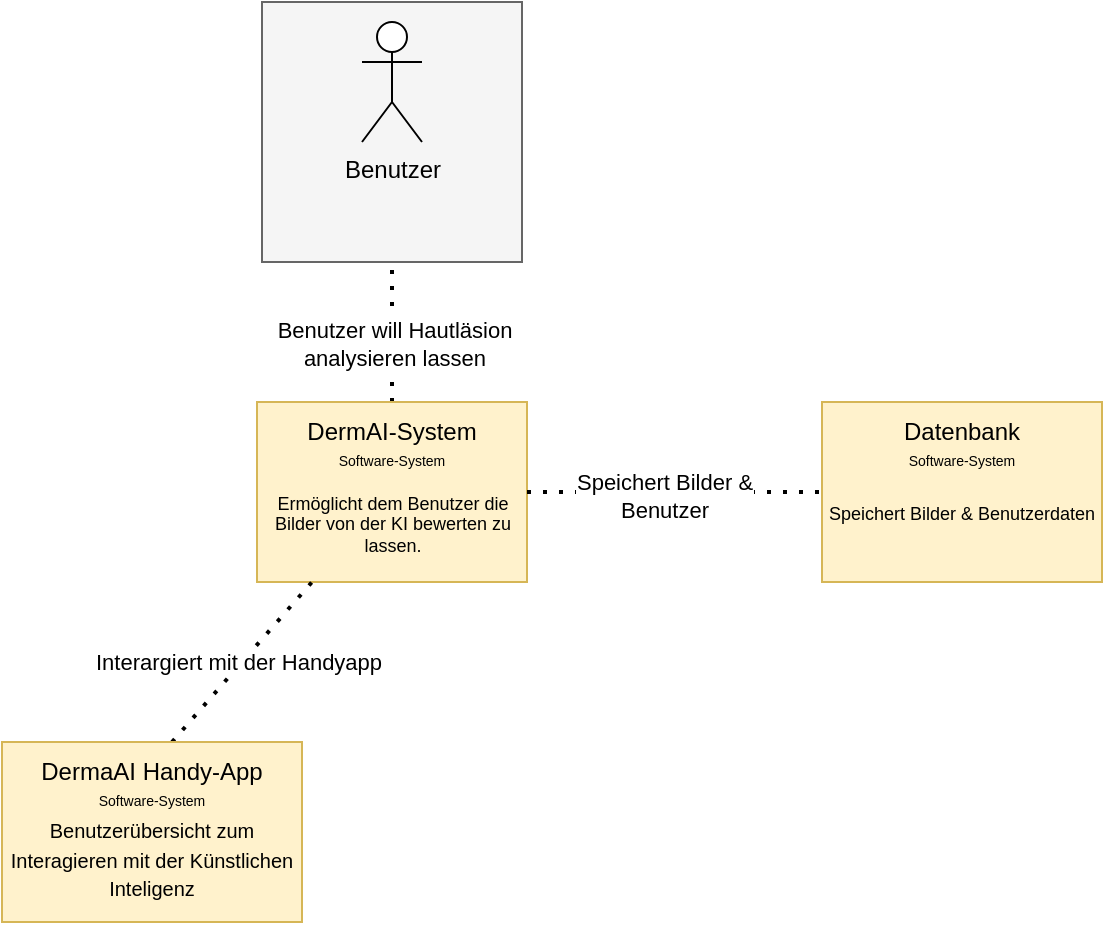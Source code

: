 <mxfile version="26.0.4">
  <diagram name="Page-1" id="r2_2YA5K_IkCOgmWWGXc">
    <mxGraphModel dx="1434" dy="844" grid="1" gridSize="10" guides="1" tooltips="1" connect="1" arrows="1" fold="1" page="1" pageScale="1" pageWidth="827" pageHeight="1169" math="0" shadow="0">
      <root>
        <mxCell id="0" />
        <mxCell id="1" parent="0" />
        <mxCell id="kZnphsI6zPI48kDzl5fM-2" value="" style="whiteSpace=wrap;html=1;aspect=fixed;fillColor=#f5f5f5;strokeColor=#666666;fontColor=#333333;" parent="1" vertex="1">
          <mxGeometry x="195" y="140" width="130" height="130" as="geometry" />
        </mxCell>
        <mxCell id="kZnphsI6zPI48kDzl5fM-1" value="Benutzer" style="shape=umlActor;verticalLabelPosition=bottom;verticalAlign=top;html=1;outlineConnect=0;" parent="1" vertex="1">
          <mxGeometry x="245" y="150" width="30" height="60" as="geometry" />
        </mxCell>
        <mxCell id="kZnphsI6zPI48kDzl5fM-6" style="edgeStyle=orthogonalEdgeStyle;rounded=0;orthogonalLoop=1;jettySize=auto;html=1;exitX=0.5;exitY=0;exitDx=0;exitDy=0;" parent="1" edge="1">
          <mxGeometry relative="1" as="geometry">
            <mxPoint x="260" y="240" as="targetPoint" />
            <mxPoint x="260" y="240" as="sourcePoint" />
          </mxGeometry>
        </mxCell>
        <mxCell id="kZnphsI6zPI48kDzl5fM-8" value="" style="endArrow=none;dashed=1;html=1;dashPattern=1 3;strokeWidth=2;rounded=0;" parent="1" edge="1">
          <mxGeometry width="50" height="50" relative="1" as="geometry">
            <mxPoint x="260" y="340" as="sourcePoint" />
            <mxPoint x="260" y="270" as="targetPoint" />
          </mxGeometry>
        </mxCell>
        <mxCell id="kZnphsI6zPI48kDzl5fM-25" value="Benutzer will Hautläsion&lt;div&gt;analysieren lassen&lt;/div&gt;" style="edgeLabel;html=1;align=center;verticalAlign=middle;resizable=0;points=[];" parent="kZnphsI6zPI48kDzl5fM-8" vertex="1" connectable="0">
          <mxGeometry x="-0.16" y="-1" relative="1" as="geometry">
            <mxPoint as="offset" />
          </mxGeometry>
        </mxCell>
        <mxCell id="kZnphsI6zPI48kDzl5fM-10" value="&lt;div&gt;&lt;br&gt;&lt;/div&gt;&lt;div&gt;&lt;br&gt;&lt;/div&gt;&lt;div&gt;&lt;br&gt;&lt;/div&gt;Ermöglicht dem Benutzer die Bilder von der KI bewerten zu lassen." style="rounded=0;whiteSpace=wrap;html=1;fontSize=9;fillColor=#fff2cc;strokeColor=#d6b656;" parent="1" vertex="1">
          <mxGeometry x="192.5" y="340" width="135" height="90" as="geometry" />
        </mxCell>
        <mxCell id="kZnphsI6zPI48kDzl5fM-12" value="DermAI-System" style="text;html=1;align=center;verticalAlign=middle;whiteSpace=wrap;rounded=0;" parent="1" vertex="1">
          <mxGeometry x="200" y="340" width="120" height="30" as="geometry" />
        </mxCell>
        <mxCell id="kZnphsI6zPI48kDzl5fM-13" value="&lt;font&gt;Software-System&lt;/font&gt;" style="text;html=1;align=center;verticalAlign=middle;whiteSpace=wrap;rounded=0;fontSize=7;" parent="1" vertex="1">
          <mxGeometry x="215" y="360" width="90" height="20" as="geometry" />
        </mxCell>
        <mxCell id="kZnphsI6zPI48kDzl5fM-14" value="&lt;div&gt;&lt;br&gt;&lt;/div&gt;&lt;div&gt;&lt;br&gt;&lt;/div&gt;Speichert Bilder &amp;amp; Benutzerdaten" style="rounded=0;whiteSpace=wrap;html=1;fontSize=9;fillColor=#fff2cc;strokeColor=#d6b656;" parent="1" vertex="1">
          <mxGeometry x="475" y="340" width="140" height="90" as="geometry" />
        </mxCell>
        <mxCell id="kZnphsI6zPI48kDzl5fM-15" value="Datenbank" style="text;html=1;align=center;verticalAlign=middle;whiteSpace=wrap;rounded=0;" parent="1" vertex="1">
          <mxGeometry x="515" y="340" width="60" height="30" as="geometry" />
        </mxCell>
        <mxCell id="kZnphsI6zPI48kDzl5fM-16" value="&lt;font&gt;Software-System&lt;/font&gt;" style="text;html=1;align=center;verticalAlign=middle;whiteSpace=wrap;rounded=0;fontSize=7;" parent="1" vertex="1">
          <mxGeometry x="500" y="360" width="90" height="20" as="geometry" />
        </mxCell>
        <mxCell id="kZnphsI6zPI48kDzl5fM-17" value="" style="endArrow=none;dashed=1;html=1;dashPattern=1 3;strokeWidth=2;rounded=0;exitX=1;exitY=0.5;exitDx=0;exitDy=0;entryX=0;entryY=0.5;entryDx=0;entryDy=0;" parent="1" source="kZnphsI6zPI48kDzl5fM-10" target="kZnphsI6zPI48kDzl5fM-14" edge="1">
          <mxGeometry width="50" height="50" relative="1" as="geometry">
            <mxPoint x="410" y="350" as="sourcePoint" />
            <mxPoint x="447" y="385" as="targetPoint" />
          </mxGeometry>
        </mxCell>
        <mxCell id="kZnphsI6zPI48kDzl5fM-18" value="Speichert Bilder &amp;amp;&lt;br&gt;Benutzer" style="edgeLabel;html=1;align=center;verticalAlign=middle;resizable=0;points=[];" parent="kZnphsI6zPI48kDzl5fM-17" vertex="1" connectable="0">
          <mxGeometry x="-0.078" y="-2" relative="1" as="geometry">
            <mxPoint as="offset" />
          </mxGeometry>
        </mxCell>
        <mxCell id="kZnphsI6zPI48kDzl5fM-19" value="" style="endArrow=none;dashed=1;html=1;dashPattern=1 3;strokeWidth=2;rounded=0;" parent="1" edge="1">
          <mxGeometry width="50" height="50" relative="1" as="geometry">
            <mxPoint x="150" y="510" as="sourcePoint" />
            <mxPoint x="220" y="430" as="targetPoint" />
          </mxGeometry>
        </mxCell>
        <mxCell id="kZnphsI6zPI48kDzl5fM-24" value="Interargiert mit der Handyapp" style="edgeLabel;html=1;align=center;verticalAlign=middle;resizable=0;points=[];" parent="kZnphsI6zPI48kDzl5fM-19" vertex="1" connectable="0">
          <mxGeometry x="-0.027" y="2" relative="1" as="geometry">
            <mxPoint as="offset" />
          </mxGeometry>
        </mxCell>
        <mxCell id="kZnphsI6zPI48kDzl5fM-20" value="&lt;div&gt;&lt;font style=&quot;font-size: 10px;&quot;&gt;&lt;br&gt;&lt;/font&gt;&lt;/div&gt;&lt;font style=&quot;font-size: 10px;&quot;&gt;&lt;div&gt;&lt;font style=&quot;font-size: 10px;&quot;&gt;&lt;br&gt;&lt;/font&gt;&lt;/div&gt;Benutzerübersicht zum Interagieren mit der Künstlichen Inteligenz&lt;/font&gt;" style="rounded=0;whiteSpace=wrap;html=1;fillColor=#fff2cc;strokeColor=#d6b656;" parent="1" vertex="1">
          <mxGeometry x="65" y="510" width="150" height="90" as="geometry" />
        </mxCell>
        <mxCell id="kZnphsI6zPI48kDzl5fM-21" value="DermaAI Handy-App" style="text;html=1;align=center;verticalAlign=middle;whiteSpace=wrap;rounded=0;" parent="1" vertex="1">
          <mxGeometry x="70" y="510" width="140" height="30" as="geometry" />
        </mxCell>
        <mxCell id="kZnphsI6zPI48kDzl5fM-22" value="&lt;font&gt;Software-System&lt;/font&gt;" style="text;html=1;align=center;verticalAlign=middle;whiteSpace=wrap;rounded=0;fontSize=7;" parent="1" vertex="1">
          <mxGeometry x="95" y="530" width="90" height="20" as="geometry" />
        </mxCell>
      </root>
    </mxGraphModel>
  </diagram>
</mxfile>
